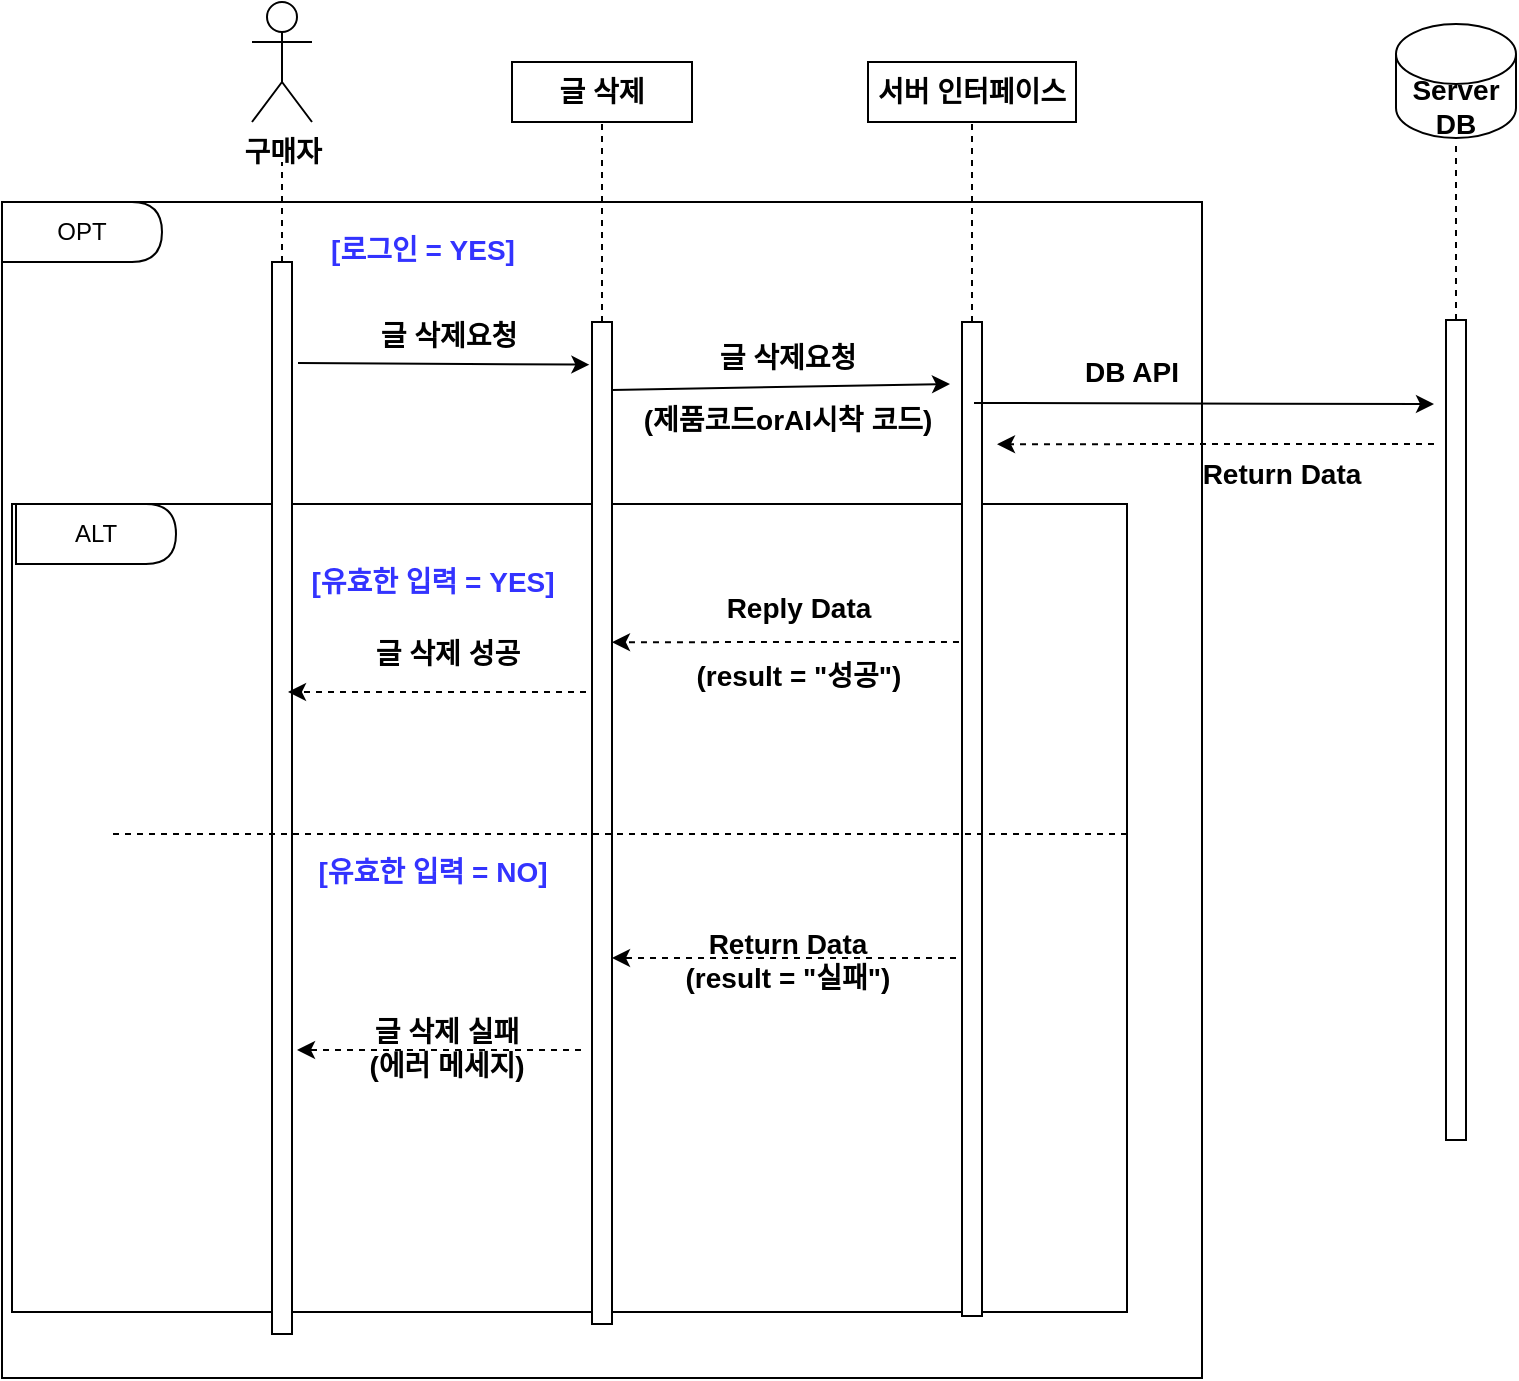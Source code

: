 <mxfile version="24.9.2">
  <diagram name="페이지-1" id="x3CDRDTqpfboEJPPk2nD">
    <mxGraphModel dx="1221" dy="2017" grid="0" gridSize="10" guides="1" tooltips="1" connect="1" arrows="1" fold="1" page="0" pageScale="1" pageWidth="827" pageHeight="1169" background="#ffffff" math="0" shadow="0">
      <root>
        <mxCell id="0" />
        <mxCell id="1" parent="0" />
        <mxCell id="7Y47-iIJUgCRWdnua4mY-3" value="" style="rounded=0;whiteSpace=wrap;html=1;" parent="1" vertex="1">
          <mxGeometry x="80" y="-1000" width="600" height="588" as="geometry" />
        </mxCell>
        <mxCell id="7Y47-iIJUgCRWdnua4mY-2" value="&lt;b&gt;&lt;font style=&quot;font-size: 14px;&quot;&gt;구매자&lt;/font&gt;&lt;/b&gt;" style="shape=umlActor;verticalLabelPosition=bottom;verticalAlign=top;html=1;outlineConnect=0;" parent="1" vertex="1">
          <mxGeometry x="205" y="-1100" width="30" height="60" as="geometry" />
        </mxCell>
        <mxCell id="7Y47-iIJUgCRWdnua4mY-4" value="" style="rounded=0;whiteSpace=wrap;html=1;" parent="1" vertex="1">
          <mxGeometry x="85" y="-849" width="557.5" height="404" as="geometry" />
        </mxCell>
        <mxCell id="7Y47-iIJUgCRWdnua4mY-5" value="" style="rounded=0;whiteSpace=wrap;html=1;" parent="1" vertex="1">
          <mxGeometry x="215" y="-970" width="10" height="536" as="geometry" />
        </mxCell>
        <mxCell id="7Y47-iIJUgCRWdnua4mY-6" value="" style="rounded=0;whiteSpace=wrap;html=1;" parent="1" vertex="1">
          <mxGeometry x="375" y="-940" width="10" height="501" as="geometry" />
        </mxCell>
        <mxCell id="7Y47-iIJUgCRWdnua4mY-7" value="" style="rounded=0;whiteSpace=wrap;html=1;" parent="1" vertex="1">
          <mxGeometry x="560" y="-940" width="10" height="497" as="geometry" />
        </mxCell>
        <mxCell id="7Y47-iIJUgCRWdnua4mY-8" value="&lt;span style=&quot;font-size: 14px;&quot;&gt;&lt;b&gt;글 삭제&lt;/b&gt;&lt;/span&gt;" style="rounded=0;whiteSpace=wrap;html=1;" parent="1" vertex="1">
          <mxGeometry x="335" y="-1070" width="90" height="30" as="geometry" />
        </mxCell>
        <mxCell id="7Y47-iIJUgCRWdnua4mY-9" value="" style="endArrow=none;dashed=1;html=1;rounded=0;entryX=0.5;entryY=1;entryDx=0;entryDy=0;exitX=0.5;exitY=0;exitDx=0;exitDy=0;" parent="1" source="7Y47-iIJUgCRWdnua4mY-6" target="7Y47-iIJUgCRWdnua4mY-8" edge="1">
          <mxGeometry width="50" height="50" relative="1" as="geometry">
            <mxPoint x="550" y="-800" as="sourcePoint" />
            <mxPoint x="600" y="-850" as="targetPoint" />
          </mxGeometry>
        </mxCell>
        <mxCell id="7Y47-iIJUgCRWdnua4mY-10" value="" style="endArrow=none;dashed=1;html=1;rounded=0;" parent="1" source="7Y47-iIJUgCRWdnua4mY-5" edge="1">
          <mxGeometry width="50" height="50" relative="1" as="geometry">
            <mxPoint x="550" y="-800" as="sourcePoint" />
            <mxPoint x="220" y="-1020" as="targetPoint" />
          </mxGeometry>
        </mxCell>
        <mxCell id="7Y47-iIJUgCRWdnua4mY-11" value="&lt;b&gt;&lt;font style=&quot;font-size: 14px;&quot;&gt;서버 인터페이스&lt;/font&gt;&lt;/b&gt;" style="rounded=0;whiteSpace=wrap;html=1;" parent="1" vertex="1">
          <mxGeometry x="513" y="-1070" width="104" height="30" as="geometry" />
        </mxCell>
        <mxCell id="7Y47-iIJUgCRWdnua4mY-12" value="" style="endArrow=none;dashed=1;html=1;rounded=0;entryX=0.5;entryY=1;entryDx=0;entryDy=0;exitX=0.5;exitY=0;exitDx=0;exitDy=0;" parent="1" source="7Y47-iIJUgCRWdnua4mY-7" target="7Y47-iIJUgCRWdnua4mY-11" edge="1">
          <mxGeometry width="50" height="50" relative="1" as="geometry">
            <mxPoint x="550" y="-800" as="sourcePoint" />
            <mxPoint x="600" y="-850" as="targetPoint" />
          </mxGeometry>
        </mxCell>
        <mxCell id="7Y47-iIJUgCRWdnua4mY-13" value="" style="endArrow=classic;html=1;rounded=0;exitX=1.2;exitY=0.152;exitDx=0;exitDy=0;exitPerimeter=0;entryX=0.956;entryY=0.978;entryDx=0;entryDy=0;entryPerimeter=0;" parent="1" edge="1" target="7Y47-iIJUgCRWdnua4mY-14">
          <mxGeometry width="50" height="50" relative="1" as="geometry">
            <mxPoint x="228" y="-919.52" as="sourcePoint" />
            <mxPoint x="554" y="-922" as="targetPoint" />
          </mxGeometry>
        </mxCell>
        <mxCell id="7Y47-iIJUgCRWdnua4mY-14" value="&lt;span style=&quot;font-size: 14px;&quot;&gt;&lt;b&gt;글 삭제요청&lt;/b&gt;&lt;/span&gt;" style="text;html=1;align=center;verticalAlign=middle;whiteSpace=wrap;rounded=0;" parent="1" vertex="1">
          <mxGeometry x="225.5" y="-948" width="155" height="30" as="geometry" />
        </mxCell>
        <mxCell id="7Y47-iIJUgCRWdnua4mY-27" value="" style="endArrow=classic;html=1;rounded=0;exitX=-0.112;exitY=0.667;exitDx=0;exitDy=0;exitPerimeter=0;entryX=1.039;entryY=0.618;entryDx=0;entryDy=0;entryPerimeter=0;dashed=1;" parent="1" edge="1">
          <mxGeometry width="50" height="50" relative="1" as="geometry">
            <mxPoint x="558.49" y="-780" as="sourcePoint" />
            <mxPoint x="385.0" y="-779.91" as="targetPoint" />
          </mxGeometry>
        </mxCell>
        <mxCell id="7Y47-iIJUgCRWdnua4mY-28" value="&lt;b&gt;&lt;font style=&quot;font-size: 14px;&quot;&gt;Reply Data&lt;/font&gt;&lt;/b&gt;&lt;div&gt;&lt;b&gt;&lt;font style=&quot;font-size: 14px;&quot;&gt;&lt;br&gt;&lt;/font&gt;&lt;/b&gt;&lt;/div&gt;&lt;div&gt;&lt;font style=&quot;font-size: 14px;&quot;&gt;&lt;b&gt;(result = &quot;성공&quot;)&lt;/b&gt;&lt;/font&gt;&lt;/div&gt;" style="text;html=1;align=center;verticalAlign=middle;whiteSpace=wrap;rounded=0;" parent="1" vertex="1">
          <mxGeometry x="409" y="-795" width="138.99" height="30" as="geometry" />
        </mxCell>
        <mxCell id="7Y47-iIJUgCRWdnua4mY-29" value="" style="endArrow=classic;html=1;rounded=0;exitX=-0.112;exitY=0.667;exitDx=0;exitDy=0;exitPerimeter=0;entryX=1.054;entryY=0.966;entryDx=0;entryDy=0;entryPerimeter=0;dashed=1;" parent="1" edge="1">
          <mxGeometry width="50" height="50" relative="1" as="geometry">
            <mxPoint x="372" y="-755" as="sourcePoint" />
            <mxPoint x="223" y="-755" as="targetPoint" />
          </mxGeometry>
        </mxCell>
        <mxCell id="7Y47-iIJUgCRWdnua4mY-30" value="&lt;span style=&quot;font-size: 14px;&quot;&gt;&lt;b&gt;글 삭제 성공&lt;/b&gt;&lt;/span&gt;" style="text;html=1;align=center;verticalAlign=middle;whiteSpace=wrap;rounded=0;" parent="1" vertex="1">
          <mxGeometry x="235" y="-789" width="136" height="30" as="geometry" />
        </mxCell>
        <mxCell id="7Y47-iIJUgCRWdnua4mY-32" value="OPT&lt;span style=&quot;color: rgba(0, 0, 0, 0); font-family: monospace; font-size: 0px; text-align: start; text-wrap: nowrap;&quot;&gt;%3CmxGraphModel%3E%3Croot%3E%3CmxCell%20id%3D%220%22%2F%3E%3CmxCell%20id%3D%221%22%20parent%3D%220%22%2F%3E%3CmxCell%20id%3D%222%22%20value%3D%22%ED%9A%8C%EC%9B%90%EA%B0%80%EC%9E%85%20%EC%9A%94%EC%B2%AD%26lt%3Bdiv%26gt%3B(ID%2C%20%EB%B9%84%EB%B0%80%EB%B2%88%ED%98%B8%2C%20%EB%8B%89%EB%84%A4%EC%9E%84%2C%20%EC%9D%B4%EB%A6%84%2C%20%EC%84%B1%EB%B3%84%2C%20%EC%9D%B4%EB%A9%94%EC%9D%BC)%26lt%3B%2Fdiv%26gt%3B%22%20style%3D%22text%3Bhtml%3D1%3Balign%3Dcenter%3BverticalAlign%3Dmiddle%3BwhiteSpace%3Dwrap%3Brounded%3D0%3B%22%20vertex%3D%221%22%20parent%3D%221%22%3E%3CmxGeometry%20x%3D%22235%22%20y%3D%22-820%22%20width%3D%22125%22%20height%3D%2230%22%20as%3D%22geometry%22%2F%3E%3C%2FmxCell%3E%3C%2Froot%3E%3C%2FmxGraphModel%3E&lt;/span&gt;" style="shape=delay;whiteSpace=wrap;html=1;" parent="1" vertex="1">
          <mxGeometry x="80" y="-1000" width="80" height="30" as="geometry" />
        </mxCell>
        <mxCell id="7Y47-iIJUgCRWdnua4mY-33" value="ALT" style="shape=delay;whiteSpace=wrap;html=1;" parent="1" vertex="1">
          <mxGeometry x="87" y="-849" width="80" height="30" as="geometry" />
        </mxCell>
        <mxCell id="aqkRpfTvIbTsVpuNfiw0-12" value="&lt;b style=&quot;&quot;&gt;&lt;font style=&quot;font-size: 14px;&quot;&gt;[유효한 입력 = YES]&lt;/font&gt;&lt;/b&gt;" style="text;html=1;align=center;verticalAlign=middle;whiteSpace=wrap;rounded=0;fontColor=#3333FF;" parent="1" vertex="1">
          <mxGeometry x="223" y="-825" width="145" height="30" as="geometry" />
        </mxCell>
        <mxCell id="aqkRpfTvIbTsVpuNfiw0-24" value="" style="endArrow=none;dashed=1;html=1;rounded=0;" parent="1" edge="1">
          <mxGeometry width="50" height="50" relative="1" as="geometry">
            <mxPoint x="642.5" y="-684" as="sourcePoint" />
            <mxPoint x="132.5" y="-684" as="targetPoint" />
          </mxGeometry>
        </mxCell>
        <mxCell id="aqkRpfTvIbTsVpuNfiw0-33" value="" style="rounded=0;whiteSpace=wrap;html=1;" parent="1" vertex="1">
          <mxGeometry x="802" y="-941" width="10" height="410" as="geometry" />
        </mxCell>
        <mxCell id="aqkRpfTvIbTsVpuNfiw0-35" value="" style="endArrow=none;dashed=1;html=1;rounded=0;entryX=0.5;entryY=1;entryDx=0;entryDy=0;exitX=0.5;exitY=0;exitDx=0;exitDy=0;" parent="1" source="aqkRpfTvIbTsVpuNfiw0-33" edge="1">
          <mxGeometry width="50" height="50" relative="1" as="geometry">
            <mxPoint x="792" y="-791" as="sourcePoint" />
            <mxPoint x="807" y="-1031" as="targetPoint" />
          </mxGeometry>
        </mxCell>
        <mxCell id="aqkRpfTvIbTsVpuNfiw0-36" value="&lt;b&gt;&lt;font style=&quot;font-size: 14px;&quot;&gt;Server DB&lt;/font&gt;&lt;/b&gt;" style="shape=cylinder3;whiteSpace=wrap;html=1;boundedLbl=1;backgroundOutline=1;size=15;" parent="1" vertex="1">
          <mxGeometry x="777" y="-1089" width="60" height="57" as="geometry" />
        </mxCell>
        <mxCell id="aqkRpfTvIbTsVpuNfiw0-40" value="" style="endArrow=classic;html=1;rounded=0;" parent="1" edge="1">
          <mxGeometry width="50" height="50" relative="1" as="geometry">
            <mxPoint x="566" y="-899.5" as="sourcePoint" />
            <mxPoint x="796" y="-899" as="targetPoint" />
          </mxGeometry>
        </mxCell>
        <mxCell id="aqkRpfTvIbTsVpuNfiw0-41" value="&lt;b&gt;&lt;font style=&quot;font-size: 14px;&quot;&gt;DB API&lt;/font&gt;&lt;/b&gt;" style="text;html=1;align=center;verticalAlign=middle;whiteSpace=wrap;rounded=0;" parent="1" vertex="1">
          <mxGeometry x="570" y="-930" width="150" height="30" as="geometry" />
        </mxCell>
        <mxCell id="aqkRpfTvIbTsVpuNfiw0-42" value="&lt;b&gt;&lt;font style=&quot;font-size: 14px;&quot;&gt;Return Data&lt;/font&gt;&lt;/b&gt;" style="text;html=1;align=center;verticalAlign=middle;whiteSpace=wrap;rounded=0;" parent="1" vertex="1">
          <mxGeometry x="675" y="-879" width="90" height="30" as="geometry" />
        </mxCell>
        <mxCell id="aqkRpfTvIbTsVpuNfiw0-43" value="" style="endArrow=classic;html=1;rounded=0;entryX=1.039;entryY=0.618;entryDx=0;entryDy=0;entryPerimeter=0;dashed=1;" parent="1" edge="1">
          <mxGeometry width="50" height="50" relative="1" as="geometry">
            <mxPoint x="796" y="-879" as="sourcePoint" />
            <mxPoint x="577.51" y="-878.91" as="targetPoint" />
          </mxGeometry>
        </mxCell>
        <mxCell id="aqkRpfTvIbTsVpuNfiw0-48" value="&lt;b style=&quot;&quot;&gt;&lt;font style=&quot;font-size: 14px;&quot;&gt;[로그인 = YES]&lt;/font&gt;&lt;/b&gt;" style="text;html=1;align=center;verticalAlign=middle;whiteSpace=wrap;rounded=0;fontColor=#3333FF;" parent="1" vertex="1">
          <mxGeometry x="218" y="-991" width="145" height="30" as="geometry" />
        </mxCell>
        <mxCell id="aqkRpfTvIbTsVpuNfiw0-73" value="&lt;b&gt;&lt;font style=&quot;font-size: 14px;&quot;&gt;Return Data&lt;/font&gt;&lt;/b&gt;&lt;div&gt;&lt;b&gt;&lt;font style=&quot;font-size: 14px;&quot;&gt;(result = &quot;실패&quot;)&lt;/font&gt;&lt;/b&gt;&lt;/div&gt;" style="text;html=1;align=center;verticalAlign=middle;whiteSpace=wrap;rounded=0;" parent="1" vertex="1">
          <mxGeometry x="411.01" y="-636" width="123.99" height="30" as="geometry" />
        </mxCell>
        <mxCell id="aqkRpfTvIbTsVpuNfiw0-74" value="" style="endArrow=classic;html=1;rounded=0;dashed=1;entryX=0.857;entryY=0.531;entryDx=0;entryDy=0;entryPerimeter=0;" parent="1" edge="1">
          <mxGeometry width="50" height="50" relative="1" as="geometry">
            <mxPoint x="557" y="-622" as="sourcePoint" />
            <mxPoint x="385" y="-622" as="targetPoint" />
          </mxGeometry>
        </mxCell>
        <mxCell id="aqkRpfTvIbTsVpuNfiw0-75" value="&lt;b&gt;&lt;font style=&quot;font-size: 14px;&quot;&gt;글 삭제 실패&lt;/font&gt;&lt;/b&gt;&lt;div&gt;&lt;b&gt;&lt;font style=&quot;font-size: 14px;&quot;&gt;(에러 메세지)&lt;/font&gt;&lt;/b&gt;&lt;/div&gt;" style="text;html=1;align=center;verticalAlign=middle;whiteSpace=wrap;rounded=0;" parent="1" vertex="1">
          <mxGeometry x="247" y="-592" width="111" height="30" as="geometry" />
        </mxCell>
        <mxCell id="aqkRpfTvIbTsVpuNfiw0-76" value="" style="endArrow=classic;html=1;rounded=0;dashed=1;entryX=0.857;entryY=0.531;entryDx=0;entryDy=0;entryPerimeter=0;" parent="1" edge="1">
          <mxGeometry width="50" height="50" relative="1" as="geometry">
            <mxPoint x="369.5" y="-576" as="sourcePoint" />
            <mxPoint x="227.5" y="-576" as="targetPoint" />
          </mxGeometry>
        </mxCell>
        <mxCell id="aqkRpfTvIbTsVpuNfiw0-77" value="&lt;span style=&quot;font-size: 14px;&quot;&gt;&lt;b&gt;[유효한 입력 = NO]&lt;/b&gt;&lt;/span&gt;" style="text;html=1;align=center;verticalAlign=middle;whiteSpace=wrap;rounded=0;fontColor=#3333FF;" parent="1" vertex="1">
          <mxGeometry x="223" y="-680" width="145" height="30" as="geometry" />
        </mxCell>
        <mxCell id="J5ETHsfrAYYmVrnr4a1J-1" value="&lt;span style=&quot;font-size: 14px;&quot;&gt;&lt;b&gt;글 삭제요청&lt;/b&gt;&lt;/span&gt;&lt;div&gt;&lt;br&gt;&lt;/div&gt;&lt;div&gt;&lt;span style=&quot;font-size: 14px;&quot;&gt;&lt;b&gt;(제품코드orAI시착 코드)&lt;/b&gt;&lt;/span&gt;&lt;/div&gt;" style="text;html=1;align=center;verticalAlign=middle;whiteSpace=wrap;rounded=0;" vertex="1" parent="1">
          <mxGeometry x="394.26" y="-922" width="157.5" height="30" as="geometry" />
        </mxCell>
        <mxCell id="J5ETHsfrAYYmVrnr4a1J-2" value="" style="endArrow=classic;html=1;rounded=0;" edge="1" parent="1">
          <mxGeometry width="50" height="50" relative="1" as="geometry">
            <mxPoint x="385" y="-906" as="sourcePoint" />
            <mxPoint x="554" y="-909" as="targetPoint" />
          </mxGeometry>
        </mxCell>
        <mxCell id="J5ETHsfrAYYmVrnr4a1J-3" style="edgeStyle=none;curved=1;rounded=0;orthogonalLoop=1;jettySize=auto;html=1;exitX=0.75;exitY=1;exitDx=0;exitDy=0;fontSize=12;startSize=8;endSize=8;" edge="1" parent="1" source="J5ETHsfrAYYmVrnr4a1J-1" target="J5ETHsfrAYYmVrnr4a1J-1">
          <mxGeometry relative="1" as="geometry" />
        </mxCell>
      </root>
    </mxGraphModel>
  </diagram>
</mxfile>
